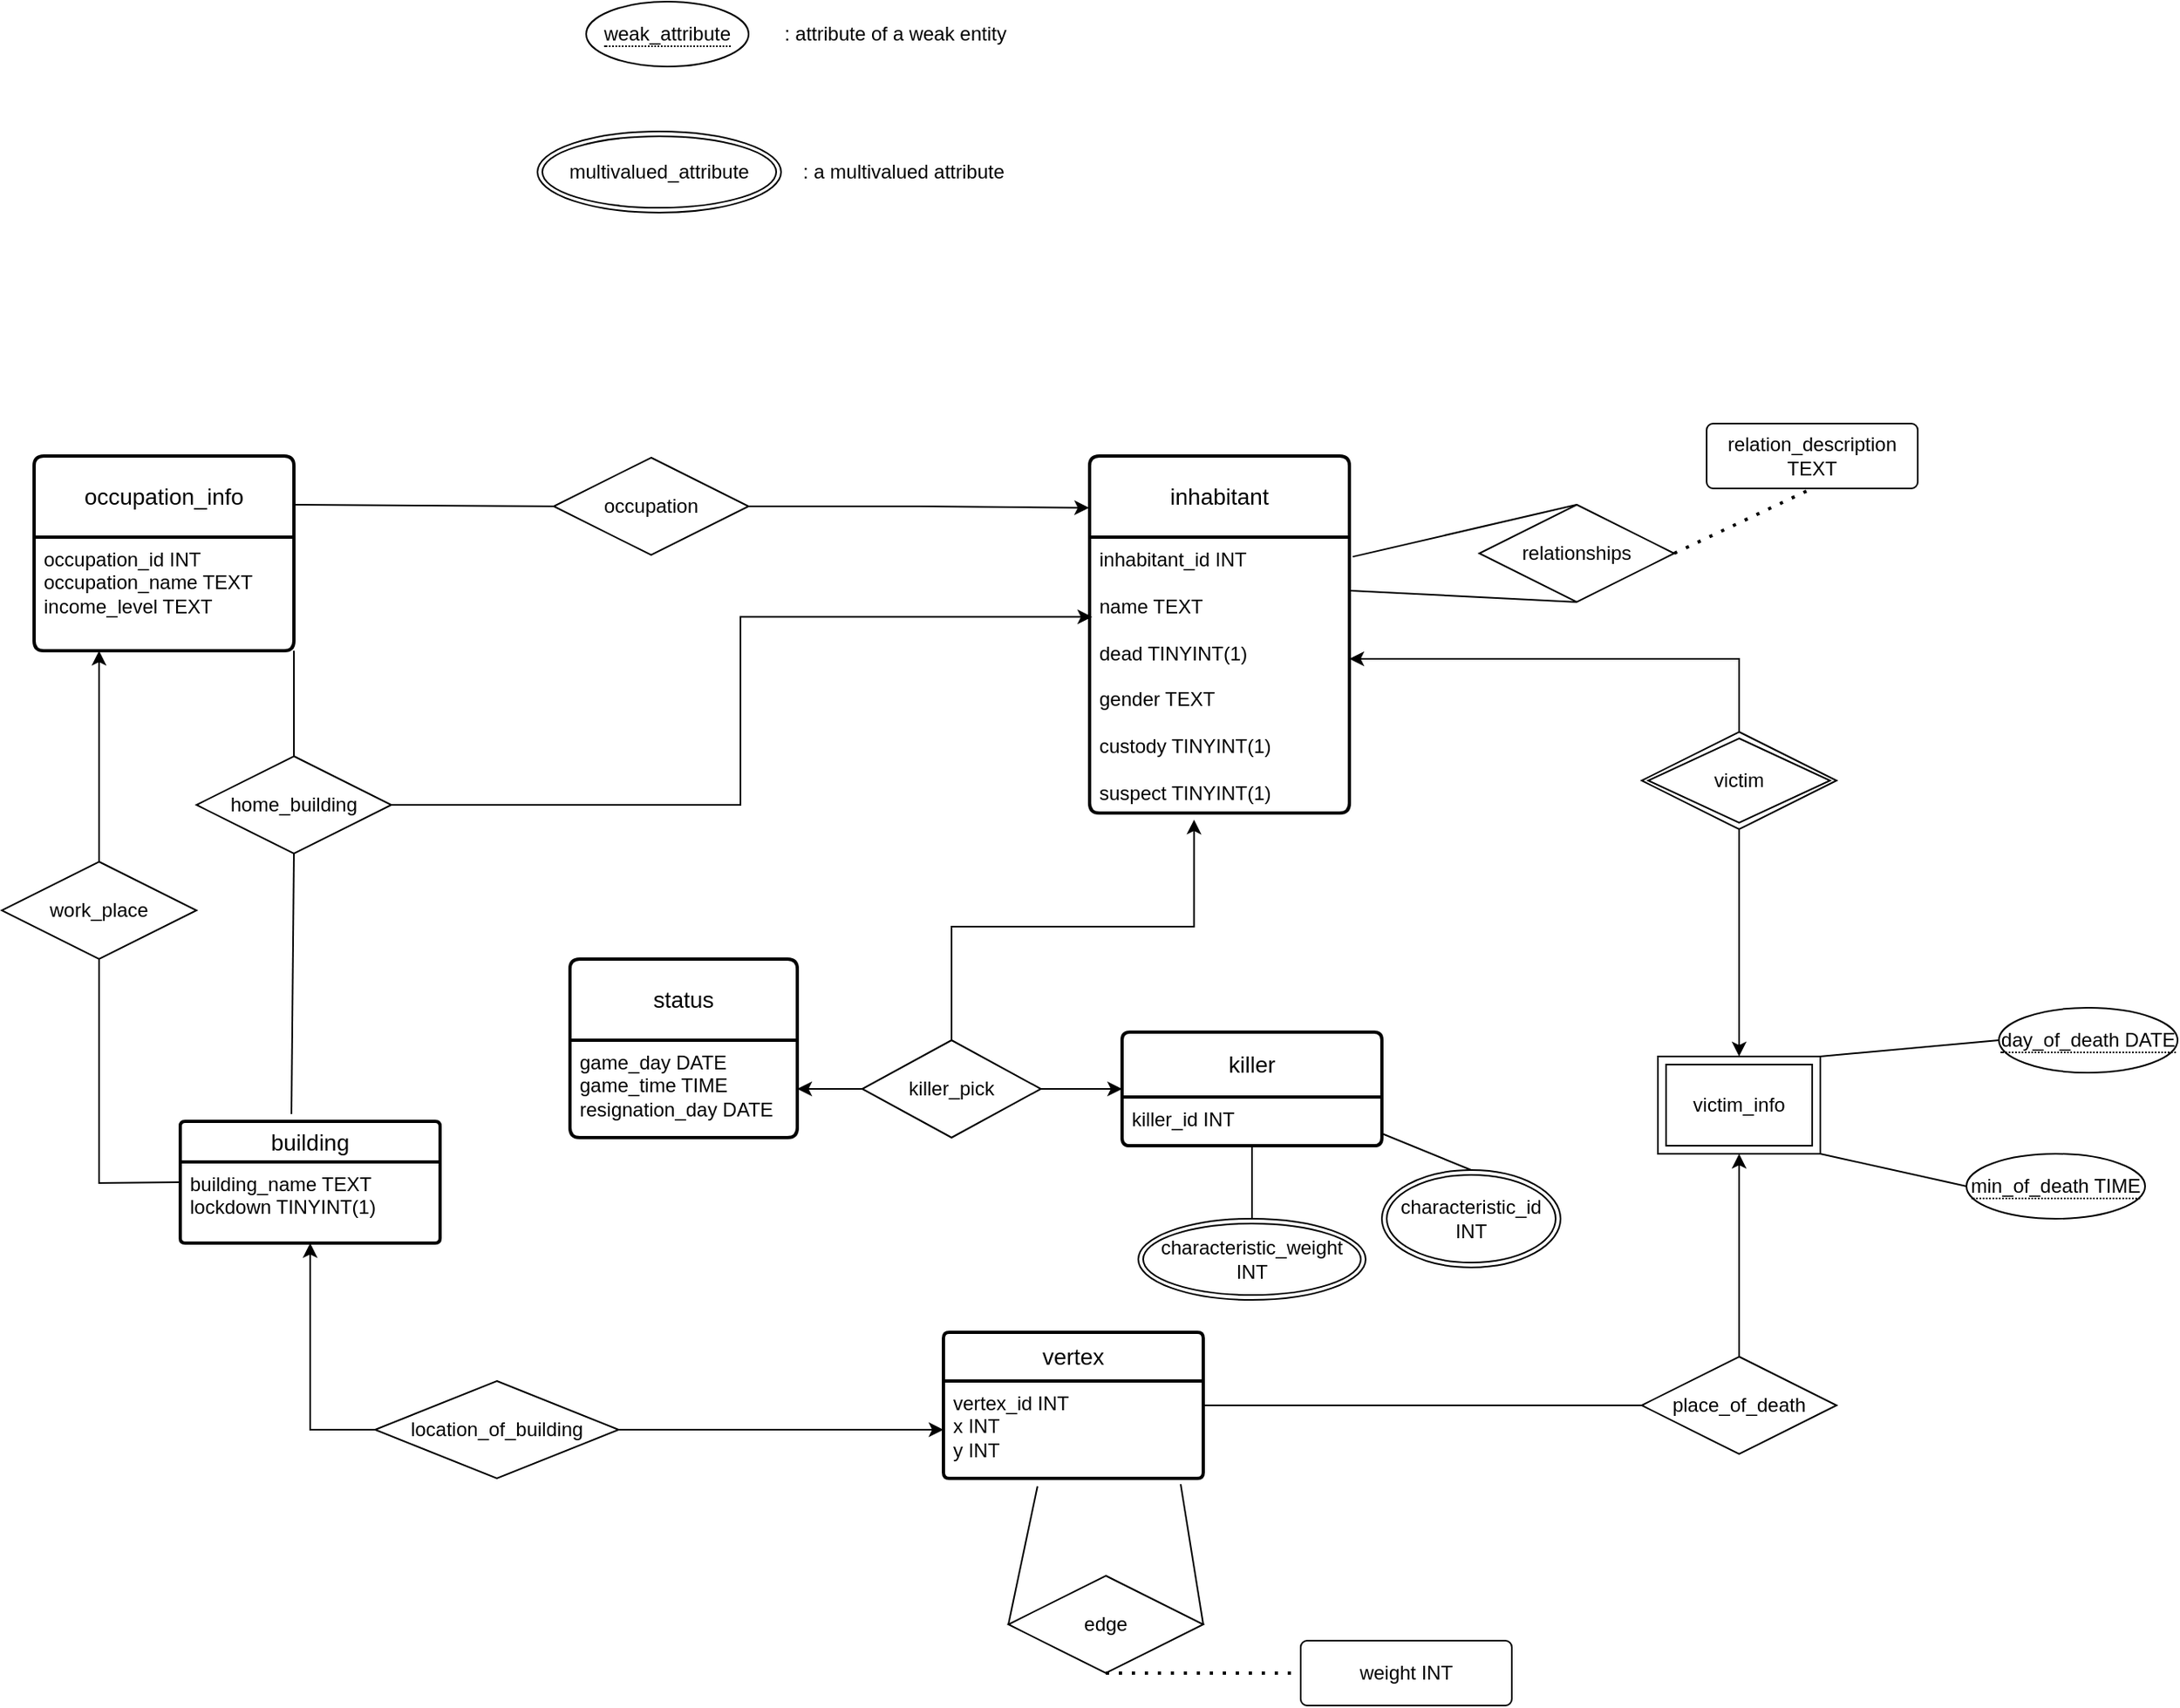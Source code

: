 <mxfile version="22.1.4" type="github">
  <diagram id="R2lEEEUBdFMjLlhIrx00" name="Page-1">
    <mxGraphModel dx="1406" dy="900" grid="1" gridSize="10" guides="1" tooltips="1" connect="1" arrows="1" fold="1" page="1" pageScale="1" pageWidth="1654" pageHeight="1169" math="0" shadow="0" extFonts="Permanent Marker^https://fonts.googleapis.com/css?family=Permanent+Marker">
      <root>
        <mxCell id="0" />
        <mxCell id="1" parent="0" />
        <mxCell id="cdsCty-ngPJyCLLbnnnI-5" value="relationships" style="shape=rhombus;perimeter=rhombusPerimeter;whiteSpace=wrap;html=1;align=center;" parent="1" vertex="1">
          <mxGeometry x="1010" y="400" width="120" height="60" as="geometry" />
        </mxCell>
        <mxCell id="cdsCty-ngPJyCLLbnnnI-15" value="relation_description TEXT" style="rounded=1;arcSize=10;whiteSpace=wrap;html=1;align=center;" parent="1" vertex="1">
          <mxGeometry x="1150" y="350" width="130" height="40" as="geometry" />
        </mxCell>
        <mxCell id="cdsCty-ngPJyCLLbnnnI-17" value="" style="endArrow=none;dashed=1;html=1;dashPattern=1 3;strokeWidth=2;rounded=0;entryX=0.5;entryY=1;entryDx=0;entryDy=0;exitX=1;exitY=0.5;exitDx=0;exitDy=0;" parent="1" source="cdsCty-ngPJyCLLbnnnI-5" target="cdsCty-ngPJyCLLbnnnI-15" edge="1">
          <mxGeometry width="50" height="50" relative="1" as="geometry">
            <mxPoint x="700" y="575" as="sourcePoint" />
            <mxPoint x="750" y="525" as="targetPoint" />
          </mxGeometry>
        </mxCell>
        <mxCell id="cdsCty-ngPJyCLLbnnnI-18" value="victim_info" style="shape=ext;margin=3;double=1;whiteSpace=wrap;html=1;align=center;container=1;dropTarget=0;snapToPoint=0;backgroundOutline=0;metaEdit=0;moveCells=0;treeMoving=0;" parent="1" vertex="1">
          <mxGeometry x="1120" y="740" width="100" height="60" as="geometry" />
        </mxCell>
        <mxCell id="cdsCty-ngPJyCLLbnnnI-19" value="inhabitant" style="swimlane;childLayout=stackLayout;horizontal=1;startSize=50;horizontalStack=0;rounded=1;fontSize=14;fontStyle=0;strokeWidth=2;resizeParent=0;resizeLast=1;shadow=0;dashed=0;align=center;arcSize=4;whiteSpace=wrap;html=1;container=1;swimlaneBody=1;" parent="1" vertex="1">
          <mxGeometry x="770" y="370" width="160" height="220" as="geometry">
            <mxRectangle x="210" y="400" width="100" height="50" as="alternateBounds" />
          </mxGeometry>
        </mxCell>
        <mxCell id="cdsCty-ngPJyCLLbnnnI-20" value="inhabitant_id INT&lt;br&gt;&lt;br&gt;name TEXT&lt;br&gt;&lt;br style=&quot;border-color: var(--border-color); padding: 0px; margin: 0px;&quot;&gt;dead TINYINT(1)&lt;br&gt;&lt;br style=&quot;border-color: var(--border-color); padding: 0px; margin: 0px;&quot;&gt;gender TEXT&lt;br&gt;&lt;br style=&quot;border-color: var(--border-color); padding: 0px; margin: 0px;&quot;&gt;custody TINYINT(1)&lt;br&gt;&lt;br&gt;suspect TINYINT(1)" style="align=left;strokeColor=none;fillColor=none;spacingLeft=4;fontSize=12;verticalAlign=top;resizable=0;rotatable=0;part=1;html=1;" parent="cdsCty-ngPJyCLLbnnnI-19" vertex="1">
          <mxGeometry y="50" width="160" height="170" as="geometry" />
        </mxCell>
        <mxCell id="TqhwZRV8JNRU5DN2LlRJ-2" value="&lt;span style=&quot;border-bottom: 1px dotted&quot;&gt;day_of_death DATE&lt;/span&gt;" style="ellipse;whiteSpace=wrap;html=1;align=center;" parent="1" vertex="1">
          <mxGeometry x="1330" y="710" width="110" height="40" as="geometry" />
        </mxCell>
        <mxCell id="TqhwZRV8JNRU5DN2LlRJ-4" value="" style="endArrow=none;html=1;rounded=0;entryX=0;entryY=0.5;entryDx=0;entryDy=0;exitX=1;exitY=0;exitDx=0;exitDy=0;" parent="1" source="cdsCty-ngPJyCLLbnnnI-18" target="TqhwZRV8JNRU5DN2LlRJ-2" edge="1">
          <mxGeometry relative="1" as="geometry">
            <mxPoint x="340" y="540" as="sourcePoint" />
            <mxPoint x="500" y="540" as="targetPoint" />
          </mxGeometry>
        </mxCell>
        <mxCell id="TqhwZRV8JNRU5DN2LlRJ-5" value="&lt;span style=&quot;border-bottom: 1px dotted&quot;&gt;min_of_death TIME&lt;/span&gt;" style="ellipse;whiteSpace=wrap;html=1;align=center;" parent="1" vertex="1">
          <mxGeometry x="1310" y="800" width="110" height="40" as="geometry" />
        </mxCell>
        <mxCell id="TqhwZRV8JNRU5DN2LlRJ-6" value="" style="endArrow=none;html=1;rounded=0;entryX=0;entryY=0.5;entryDx=0;entryDy=0;exitX=1;exitY=1;exitDx=0;exitDy=0;" parent="1" source="cdsCty-ngPJyCLLbnnnI-18" target="TqhwZRV8JNRU5DN2LlRJ-5" edge="1">
          <mxGeometry relative="1" as="geometry">
            <mxPoint x="340" y="540" as="sourcePoint" />
            <mxPoint x="500" y="540" as="targetPoint" />
            <Array as="points" />
          </mxGeometry>
        </mxCell>
        <mxCell id="TqhwZRV8JNRU5DN2LlRJ-23" style="edgeStyle=orthogonalEdgeStyle;rounded=0;orthogonalLoop=1;jettySize=auto;html=1;exitX=0.5;exitY=1;exitDx=0;exitDy=0;entryX=0.5;entryY=0;entryDx=0;entryDy=0;" parent="1" source="TqhwZRV8JNRU5DN2LlRJ-7" target="cdsCty-ngPJyCLLbnnnI-18" edge="1">
          <mxGeometry relative="1" as="geometry" />
        </mxCell>
        <mxCell id="TqhwZRV8JNRU5DN2LlRJ-7" value="victim" style="shape=rhombus;double=1;perimeter=rhombusPerimeter;whiteSpace=wrap;html=1;align=center;" parent="1" vertex="1">
          <mxGeometry x="1110" y="540" width="120" height="60" as="geometry" />
        </mxCell>
        <mxCell id="TqhwZRV8JNRU5DN2LlRJ-13" value="vertex" style="swimlane;childLayout=stackLayout;horizontal=1;startSize=30;horizontalStack=0;rounded=1;fontSize=14;fontStyle=0;strokeWidth=2;resizeParent=0;resizeLast=1;shadow=0;dashed=0;align=center;arcSize=4;whiteSpace=wrap;html=1;" parent="1" vertex="1">
          <mxGeometry x="680" y="910" width="160" height="90" as="geometry" />
        </mxCell>
        <mxCell id="TqhwZRV8JNRU5DN2LlRJ-14" value="vertex_id INT&lt;br&gt;x INT&lt;br&gt;y INT" style="align=left;strokeColor=none;fillColor=none;spacingLeft=4;fontSize=12;verticalAlign=top;resizable=0;rotatable=0;part=1;html=1;" parent="TqhwZRV8JNRU5DN2LlRJ-13" vertex="1">
          <mxGeometry y="30" width="160" height="60" as="geometry" />
        </mxCell>
        <mxCell id="TqhwZRV8JNRU5DN2LlRJ-24" style="edgeStyle=orthogonalEdgeStyle;rounded=0;orthogonalLoop=1;jettySize=auto;html=1;exitX=0.5;exitY=0;exitDx=0;exitDy=0;entryX=0.5;entryY=1;entryDx=0;entryDy=0;" parent="1" source="TqhwZRV8JNRU5DN2LlRJ-15" target="cdsCty-ngPJyCLLbnnnI-18" edge="1">
          <mxGeometry relative="1" as="geometry" />
        </mxCell>
        <mxCell id="TqhwZRV8JNRU5DN2LlRJ-15" value="place_of_death" style="shape=rhombus;perimeter=rhombusPerimeter;whiteSpace=wrap;html=1;align=center;" parent="1" vertex="1">
          <mxGeometry x="1110" y="925" width="120" height="60" as="geometry" />
        </mxCell>
        <mxCell id="TqhwZRV8JNRU5DN2LlRJ-20" value="" style="endArrow=none;html=1;rounded=0;entryX=0.5;entryY=0;entryDx=0;entryDy=0;exitX=1.013;exitY=0.071;exitDx=0;exitDy=0;exitPerimeter=0;" parent="1" source="cdsCty-ngPJyCLLbnnnI-20" target="cdsCty-ngPJyCLLbnnnI-5" edge="1">
          <mxGeometry relative="1" as="geometry">
            <mxPoint x="350" y="680" as="sourcePoint" />
            <mxPoint x="510" y="680" as="targetPoint" />
          </mxGeometry>
        </mxCell>
        <mxCell id="TqhwZRV8JNRU5DN2LlRJ-21" value="" style="endArrow=none;html=1;rounded=0;entryX=0.5;entryY=1;entryDx=0;entryDy=0;exitX=1.006;exitY=0.194;exitDx=0;exitDy=0;exitPerimeter=0;" parent="1" source="cdsCty-ngPJyCLLbnnnI-20" target="cdsCty-ngPJyCLLbnnnI-5" edge="1">
          <mxGeometry relative="1" as="geometry">
            <mxPoint x="350" y="680" as="sourcePoint" />
            <mxPoint x="510" y="680" as="targetPoint" />
          </mxGeometry>
        </mxCell>
        <mxCell id="TqhwZRV8JNRU5DN2LlRJ-22" style="edgeStyle=orthogonalEdgeStyle;rounded=0;orthogonalLoop=1;jettySize=auto;html=1;exitX=0.5;exitY=0;exitDx=0;exitDy=0;entryX=1;entryY=0.441;entryDx=0;entryDy=0;entryPerimeter=0;" parent="1" source="TqhwZRV8JNRU5DN2LlRJ-7" target="cdsCty-ngPJyCLLbnnnI-20" edge="1">
          <mxGeometry relative="1" as="geometry" />
        </mxCell>
        <mxCell id="TqhwZRV8JNRU5DN2LlRJ-25" value="" style="endArrow=none;html=1;rounded=0;entryX=0;entryY=0.5;entryDx=0;entryDy=0;exitX=1;exitY=0.5;exitDx=0;exitDy=0;" parent="1" source="TqhwZRV8JNRU5DN2LlRJ-13" target="TqhwZRV8JNRU5DN2LlRJ-15" edge="1">
          <mxGeometry relative="1" as="geometry">
            <mxPoint x="350" y="680" as="sourcePoint" />
            <mxPoint x="510" y="680" as="targetPoint" />
          </mxGeometry>
        </mxCell>
        <mxCell id="TqhwZRV8JNRU5DN2LlRJ-26" value="edge" style="shape=rhombus;perimeter=rhombusPerimeter;whiteSpace=wrap;html=1;align=center;" parent="1" vertex="1">
          <mxGeometry x="720" y="1060" width="120" height="60" as="geometry" />
        </mxCell>
        <mxCell id="TqhwZRV8JNRU5DN2LlRJ-30" value="" style="endArrow=none;html=1;rounded=0;entryX=0;entryY=0.5;entryDx=0;entryDy=0;exitX=0.362;exitY=1.081;exitDx=0;exitDy=0;exitPerimeter=0;" parent="1" source="TqhwZRV8JNRU5DN2LlRJ-14" target="TqhwZRV8JNRU5DN2LlRJ-26" edge="1">
          <mxGeometry relative="1" as="geometry">
            <mxPoint x="350" y="680" as="sourcePoint" />
            <mxPoint x="510" y="680" as="targetPoint" />
          </mxGeometry>
        </mxCell>
        <mxCell id="TqhwZRV8JNRU5DN2LlRJ-31" value="building" style="swimlane;childLayout=stackLayout;horizontal=1;startSize=25;horizontalStack=0;rounded=1;fontSize=14;fontStyle=0;strokeWidth=2;resizeParent=0;resizeLast=1;shadow=0;dashed=0;align=center;arcSize=4;whiteSpace=wrap;html=1;" parent="1" vertex="1">
          <mxGeometry x="210" y="780" width="160" height="75" as="geometry" />
        </mxCell>
        <mxCell id="TqhwZRV8JNRU5DN2LlRJ-32" value="building_name TEXT&lt;br&gt;lockdown TINYINT(1)" style="align=left;strokeColor=none;fillColor=none;spacingLeft=4;fontSize=12;verticalAlign=top;resizable=0;rotatable=0;part=1;html=1;" parent="TqhwZRV8JNRU5DN2LlRJ-31" vertex="1">
          <mxGeometry y="25" width="160" height="50" as="geometry" />
        </mxCell>
        <mxCell id="QabyjfvCJ1Uz-o_jZM9u-1" style="edgeStyle=orthogonalEdgeStyle;rounded=0;orthogonalLoop=1;jettySize=auto;html=1;exitX=0;exitY=0.5;exitDx=0;exitDy=0;entryX=0.5;entryY=1;entryDx=0;entryDy=0;" parent="1" source="-PaE_k066LT1cp-F2kjS-1" target="TqhwZRV8JNRU5DN2LlRJ-32" edge="1">
          <mxGeometry relative="1" as="geometry" />
        </mxCell>
        <mxCell id="QabyjfvCJ1Uz-o_jZM9u-2" style="edgeStyle=orthogonalEdgeStyle;rounded=0;orthogonalLoop=1;jettySize=auto;html=1;entryX=0;entryY=0.5;entryDx=0;entryDy=0;" parent="1" source="-PaE_k066LT1cp-F2kjS-1" target="TqhwZRV8JNRU5DN2LlRJ-14" edge="1">
          <mxGeometry relative="1" as="geometry" />
        </mxCell>
        <mxCell id="-PaE_k066LT1cp-F2kjS-1" value="location_of_building" style="shape=rhombus;perimeter=rhombusPerimeter;whiteSpace=wrap;html=1;align=center;" parent="1" vertex="1">
          <mxGeometry x="330" y="940" width="150" height="60" as="geometry" />
        </mxCell>
        <mxCell id="-PaE_k066LT1cp-F2kjS-4" value="home_building" style="shape=rhombus;perimeter=rhombusPerimeter;whiteSpace=wrap;html=1;align=center;" parent="1" vertex="1">
          <mxGeometry x="220" y="555" width="120" height="60" as="geometry" />
        </mxCell>
        <mxCell id="-PaE_k066LT1cp-F2kjS-14" value="occupation_info" style="swimlane;childLayout=stackLayout;horizontal=1;startSize=50;horizontalStack=0;rounded=1;fontSize=14;fontStyle=0;strokeWidth=2;resizeParent=0;resizeLast=1;shadow=0;dashed=0;align=center;arcSize=4;whiteSpace=wrap;html=1;" parent="1" vertex="1">
          <mxGeometry x="120" y="370" width="160" height="120" as="geometry" />
        </mxCell>
        <mxCell id="-PaE_k066LT1cp-F2kjS-15" value="occupation_id INT&lt;br&gt;occupation_name TEXT&lt;br&gt;income_level TEXT" style="align=left;strokeColor=none;fillColor=none;spacingLeft=4;fontSize=12;verticalAlign=top;resizable=0;rotatable=0;part=1;html=1;" parent="-PaE_k066LT1cp-F2kjS-14" vertex="1">
          <mxGeometry y="50" width="160" height="70" as="geometry" />
        </mxCell>
        <mxCell id="-PaE_k066LT1cp-F2kjS-20" style="edgeStyle=orthogonalEdgeStyle;rounded=0;orthogonalLoop=1;jettySize=auto;html=1;exitX=0.5;exitY=0;exitDx=0;exitDy=0;entryX=0.25;entryY=1;entryDx=0;entryDy=0;" parent="1" source="-PaE_k066LT1cp-F2kjS-19" target="-PaE_k066LT1cp-F2kjS-15" edge="1">
          <mxGeometry relative="1" as="geometry" />
        </mxCell>
        <mxCell id="-PaE_k066LT1cp-F2kjS-19" value="work_place" style="shape=rhombus;perimeter=rhombusPerimeter;whiteSpace=wrap;html=1;align=center;" parent="1" vertex="1">
          <mxGeometry x="100" y="620" width="120" height="60" as="geometry" />
        </mxCell>
        <mxCell id="-PaE_k066LT1cp-F2kjS-21" value="" style="endArrow=none;html=1;rounded=0;entryX=0;entryY=0.25;entryDx=0;entryDy=0;exitX=0.5;exitY=1;exitDx=0;exitDy=0;" parent="1" source="-PaE_k066LT1cp-F2kjS-19" target="TqhwZRV8JNRU5DN2LlRJ-32" edge="1">
          <mxGeometry relative="1" as="geometry">
            <mxPoint x="430" y="710" as="sourcePoint" />
            <mxPoint x="590" y="710" as="targetPoint" />
            <Array as="points">
              <mxPoint x="160" y="818" />
            </Array>
          </mxGeometry>
        </mxCell>
        <mxCell id="-PaE_k066LT1cp-F2kjS-22" value="occupation" style="shape=rhombus;perimeter=rhombusPerimeter;whiteSpace=wrap;html=1;align=center;" parent="1" vertex="1">
          <mxGeometry x="440" y="371" width="120" height="60" as="geometry" />
        </mxCell>
        <mxCell id="-PaE_k066LT1cp-F2kjS-23" style="edgeStyle=orthogonalEdgeStyle;rounded=0;orthogonalLoop=1;jettySize=auto;html=1;exitX=1;exitY=0.5;exitDx=0;exitDy=0;entryX=-0.002;entryY=0.145;entryDx=0;entryDy=0;entryPerimeter=0;" parent="1" source="-PaE_k066LT1cp-F2kjS-22" target="cdsCty-ngPJyCLLbnnnI-19" edge="1">
          <mxGeometry relative="1" as="geometry" />
        </mxCell>
        <mxCell id="-PaE_k066LT1cp-F2kjS-24" value="" style="endArrow=none;html=1;rounded=0;entryX=0;entryY=0.5;entryDx=0;entryDy=0;exitX=1;exitY=0.25;exitDx=0;exitDy=0;" parent="1" source="-PaE_k066LT1cp-F2kjS-14" target="-PaE_k066LT1cp-F2kjS-22" edge="1">
          <mxGeometry relative="1" as="geometry">
            <mxPoint x="430" y="710" as="sourcePoint" />
            <mxPoint x="590" y="710" as="targetPoint" />
          </mxGeometry>
        </mxCell>
        <mxCell id="-PaE_k066LT1cp-F2kjS-25" value="status" style="swimlane;childLayout=stackLayout;horizontal=1;startSize=50;horizontalStack=0;rounded=1;fontSize=14;fontStyle=0;strokeWidth=2;resizeParent=0;resizeLast=1;shadow=0;dashed=0;align=center;arcSize=4;whiteSpace=wrap;html=1;" parent="1" vertex="1">
          <mxGeometry x="450" y="680" width="140" height="110" as="geometry" />
        </mxCell>
        <mxCell id="-PaE_k066LT1cp-F2kjS-26" value="game_day DATE&lt;br&gt;game_time TIME&lt;br&gt;resignation_day DATE" style="align=left;strokeColor=none;fillColor=none;spacingLeft=4;fontSize=12;verticalAlign=top;resizable=0;rotatable=0;part=1;html=1;" parent="-PaE_k066LT1cp-F2kjS-25" vertex="1">
          <mxGeometry y="50" width="140" height="60" as="geometry" />
        </mxCell>
        <mxCell id="-PaE_k066LT1cp-F2kjS-27" value="killer" style="swimlane;childLayout=stackLayout;horizontal=1;startSize=40;horizontalStack=0;rounded=1;fontSize=14;fontStyle=0;strokeWidth=2;resizeParent=0;resizeLast=1;shadow=0;dashed=0;align=center;arcSize=4;whiteSpace=wrap;html=1;" parent="1" vertex="1">
          <mxGeometry x="790" y="725" width="160" height="70" as="geometry" />
        </mxCell>
        <mxCell id="-PaE_k066LT1cp-F2kjS-28" value="killer_id INT" style="align=left;strokeColor=none;fillColor=none;spacingLeft=4;fontSize=12;verticalAlign=top;resizable=0;rotatable=0;part=1;html=1;" parent="-PaE_k066LT1cp-F2kjS-27" vertex="1">
          <mxGeometry y="40" width="160" height="30" as="geometry" />
        </mxCell>
        <mxCell id="-PaE_k066LT1cp-F2kjS-29" value="characteristic_id INT" style="ellipse;shape=doubleEllipse;margin=3;whiteSpace=wrap;html=1;align=center;" parent="1" vertex="1">
          <mxGeometry x="950" y="810" width="110" height="60" as="geometry" />
        </mxCell>
        <mxCell id="-PaE_k066LT1cp-F2kjS-30" value="characteristic_weight&lt;br&gt;INT" style="ellipse;shape=doubleEllipse;margin=3;whiteSpace=wrap;html=1;align=center;" parent="1" vertex="1">
          <mxGeometry x="800" y="840" width="140" height="50" as="geometry" />
        </mxCell>
        <mxCell id="-PaE_k066LT1cp-F2kjS-33" value="" style="endArrow=none;html=1;rounded=0;entryX=0.5;entryY=1;entryDx=0;entryDy=0;exitX=0.5;exitY=0;exitDx=0;exitDy=0;" parent="1" source="-PaE_k066LT1cp-F2kjS-30" target="-PaE_k066LT1cp-F2kjS-28" edge="1">
          <mxGeometry relative="1" as="geometry">
            <mxPoint x="690" y="810" as="sourcePoint" />
            <mxPoint x="850" y="810" as="targetPoint" />
          </mxGeometry>
        </mxCell>
        <mxCell id="-PaE_k066LT1cp-F2kjS-34" value="" style="endArrow=none;html=1;rounded=0;entryX=0.5;entryY=0;entryDx=0;entryDy=0;exitX=1;exitY=0.75;exitDx=0;exitDy=0;" parent="1" source="-PaE_k066LT1cp-F2kjS-28" target="-PaE_k066LT1cp-F2kjS-29" edge="1">
          <mxGeometry relative="1" as="geometry">
            <mxPoint x="690" y="810" as="sourcePoint" />
            <mxPoint x="850" y="810" as="targetPoint" />
          </mxGeometry>
        </mxCell>
        <mxCell id="-PaE_k066LT1cp-F2kjS-37" style="edgeStyle=orthogonalEdgeStyle;rounded=0;orthogonalLoop=1;jettySize=auto;html=1;exitX=0;exitY=0.5;exitDx=0;exitDy=0;entryX=1;entryY=0.5;entryDx=0;entryDy=0;" parent="1" source="-PaE_k066LT1cp-F2kjS-35" target="-PaE_k066LT1cp-F2kjS-26" edge="1">
          <mxGeometry relative="1" as="geometry" />
        </mxCell>
        <mxCell id="-PaE_k066LT1cp-F2kjS-38" style="edgeStyle=orthogonalEdgeStyle;rounded=0;orthogonalLoop=1;jettySize=auto;html=1;entryX=0;entryY=0.5;entryDx=0;entryDy=0;" parent="1" source="-PaE_k066LT1cp-F2kjS-35" target="-PaE_k066LT1cp-F2kjS-27" edge="1">
          <mxGeometry relative="1" as="geometry" />
        </mxCell>
        <mxCell id="-PaE_k066LT1cp-F2kjS-35" value="killer_pick" style="shape=rhombus;perimeter=rhombusPerimeter;whiteSpace=wrap;html=1;align=center;" parent="1" vertex="1">
          <mxGeometry x="630" y="730" width="110" height="60" as="geometry" />
        </mxCell>
        <mxCell id="-PaE_k066LT1cp-F2kjS-40" style="edgeStyle=orthogonalEdgeStyle;rounded=0;orthogonalLoop=1;jettySize=auto;html=1;exitX=0.5;exitY=0;exitDx=0;exitDy=0;entryX=0.402;entryY=1.024;entryDx=0;entryDy=0;entryPerimeter=0;" parent="1" source="-PaE_k066LT1cp-F2kjS-35" target="cdsCty-ngPJyCLLbnnnI-20" edge="1">
          <mxGeometry relative="1" as="geometry" />
        </mxCell>
        <mxCell id="-PaE_k066LT1cp-F2kjS-41" value="&lt;span style=&quot;border-bottom: 1px dotted&quot;&gt;weak_attribute&lt;/span&gt;" style="ellipse;whiteSpace=wrap;html=1;align=center;" parent="1" vertex="1">
          <mxGeometry x="460" y="90" width="100" height="40" as="geometry" />
        </mxCell>
        <mxCell id="-PaE_k066LT1cp-F2kjS-42" value="multivalued_attribute" style="ellipse;shape=doubleEllipse;margin=3;whiteSpace=wrap;html=1;align=center;" parent="1" vertex="1">
          <mxGeometry x="430" y="170" width="150" height="50" as="geometry" />
        </mxCell>
        <mxCell id="-PaE_k066LT1cp-F2kjS-43" value=": attribute of a weak entity" style="text;html=1;align=center;verticalAlign=middle;resizable=0;points=[];autosize=1;strokeColor=none;fillColor=none;" parent="1" vertex="1">
          <mxGeometry x="570" y="95" width="160" height="30" as="geometry" />
        </mxCell>
        <mxCell id="-PaE_k066LT1cp-F2kjS-44" value=": a multivalued attribute" style="text;html=1;align=center;verticalAlign=middle;resizable=0;points=[];autosize=1;strokeColor=none;fillColor=none;" parent="1" vertex="1">
          <mxGeometry x="580" y="180" width="150" height="30" as="geometry" />
        </mxCell>
        <mxCell id="5NwabXCWE-SLFFRBzNqV-1" value="weight INT" style="rounded=1;arcSize=10;whiteSpace=wrap;html=1;align=center;" vertex="1" parent="1">
          <mxGeometry x="900" y="1100" width="130" height="40" as="geometry" />
        </mxCell>
        <mxCell id="5NwabXCWE-SLFFRBzNqV-2" value="" style="endArrow=none;dashed=1;html=1;dashPattern=1 3;strokeWidth=2;rounded=0;entryX=0;entryY=0.5;entryDx=0;entryDy=0;exitX=0.5;exitY=1;exitDx=0;exitDy=0;" edge="1" parent="1" source="TqhwZRV8JNRU5DN2LlRJ-26" target="5NwabXCWE-SLFFRBzNqV-1">
          <mxGeometry width="50" height="50" relative="1" as="geometry">
            <mxPoint x="890" y="800" as="sourcePoint" />
            <mxPoint x="940" y="750" as="targetPoint" />
          </mxGeometry>
        </mxCell>
        <mxCell id="5NwabXCWE-SLFFRBzNqV-9" style="edgeStyle=orthogonalEdgeStyle;rounded=0;orthogonalLoop=1;jettySize=auto;html=1;exitX=1;exitY=0.5;exitDx=0;exitDy=0;entryX=0.01;entryY=0.289;entryDx=0;entryDy=0;entryPerimeter=0;" edge="1" parent="1" source="-PaE_k066LT1cp-F2kjS-4" target="cdsCty-ngPJyCLLbnnnI-20">
          <mxGeometry relative="1" as="geometry" />
        </mxCell>
        <mxCell id="5NwabXCWE-SLFFRBzNqV-12" value="" style="endArrow=none;html=1;rounded=0;entryX=1;entryY=1;entryDx=0;entryDy=0;exitX=0.5;exitY=0;exitDx=0;exitDy=0;" edge="1" parent="1" source="-PaE_k066LT1cp-F2kjS-4" target="-PaE_k066LT1cp-F2kjS-15">
          <mxGeometry relative="1" as="geometry">
            <mxPoint x="228.82" y="695" as="sourcePoint" />
            <mxPoint x="228.82" y="530" as="targetPoint" />
          </mxGeometry>
        </mxCell>
        <mxCell id="5NwabXCWE-SLFFRBzNqV-13" value="" style="endArrow=none;html=1;rounded=0;entryX=0.5;entryY=1;entryDx=0;entryDy=0;exitX=0.428;exitY=-0.06;exitDx=0;exitDy=0;exitPerimeter=0;" edge="1" parent="1" source="TqhwZRV8JNRU5DN2LlRJ-31" target="-PaE_k066LT1cp-F2kjS-4">
          <mxGeometry relative="1" as="geometry">
            <mxPoint x="310" y="840" as="sourcePoint" />
            <mxPoint x="310" y="675" as="targetPoint" />
          </mxGeometry>
        </mxCell>
        <mxCell id="5NwabXCWE-SLFFRBzNqV-14" value="" style="endArrow=none;html=1;rounded=0;entryX=1;entryY=0.5;entryDx=0;entryDy=0;exitX=0.913;exitY=1.06;exitDx=0;exitDy=0;exitPerimeter=0;" edge="1" parent="1" source="TqhwZRV8JNRU5DN2LlRJ-14" target="TqhwZRV8JNRU5DN2LlRJ-26">
          <mxGeometry relative="1" as="geometry">
            <mxPoint x="620" y="710" as="sourcePoint" />
            <mxPoint x="780" y="710" as="targetPoint" />
          </mxGeometry>
        </mxCell>
      </root>
    </mxGraphModel>
  </diagram>
</mxfile>
